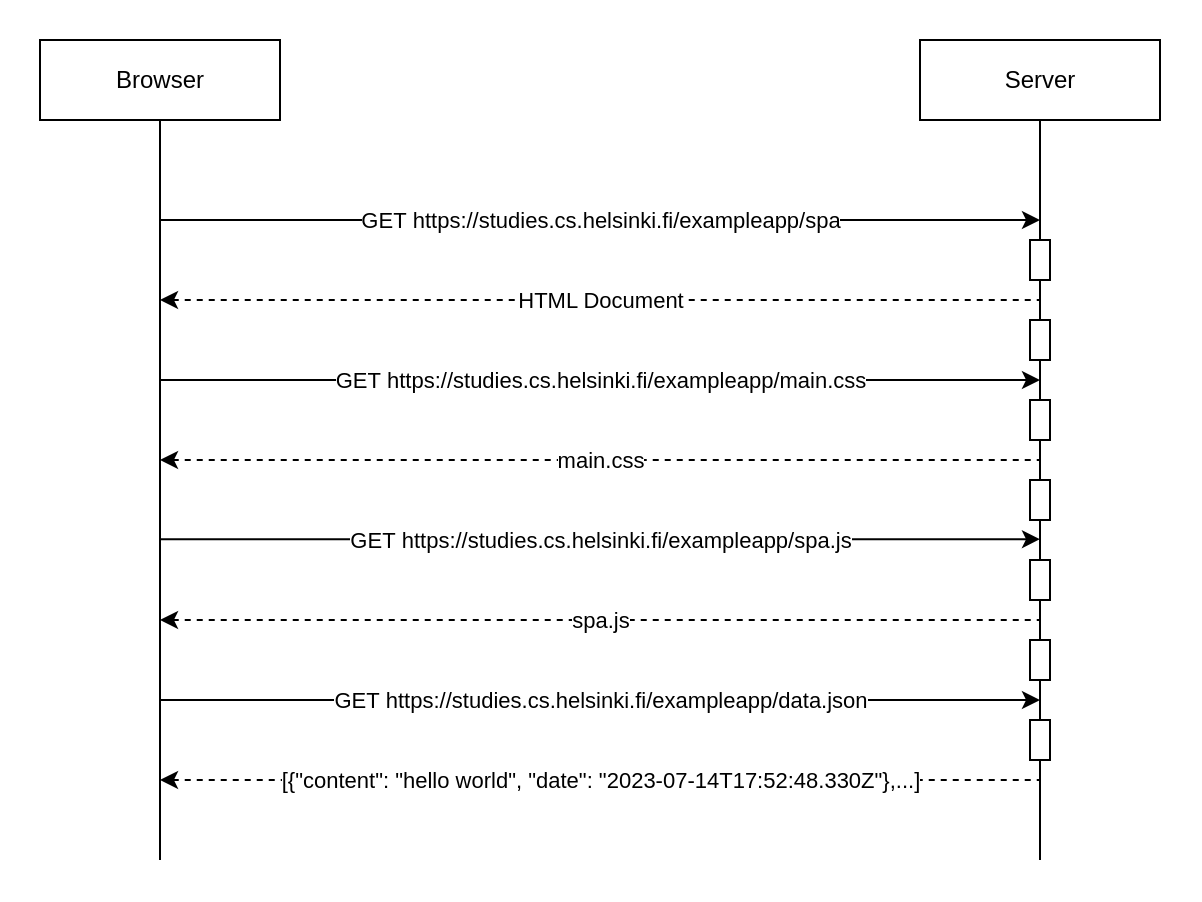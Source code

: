 <mxfile version="21.6.1" type="device">
  <diagram name="Page-1" id="1XGgVFpJt4chOr4LixvN">
    <mxGraphModel dx="1016" dy="607" grid="1" gridSize="10" guides="1" tooltips="1" connect="1" arrows="1" fold="1" page="1" pageScale="1" pageWidth="827" pageHeight="1169" math="0" shadow="0">
      <root>
        <mxCell id="0" />
        <mxCell id="1" parent="0" />
        <mxCell id="xjZcXmiRZjoGBMngakvF-49" value="" style="rounded=0;whiteSpace=wrap;html=1;strokeColor=none;" vertex="1" parent="1">
          <mxGeometry x="120" y="90" width="600" height="450" as="geometry" />
        </mxCell>
        <mxCell id="xjZcXmiRZjoGBMngakvF-2" value="Browser" style="rounded=0;whiteSpace=wrap;html=1;" vertex="1" parent="1">
          <mxGeometry x="140" y="110" width="120" height="40" as="geometry" />
        </mxCell>
        <mxCell id="xjZcXmiRZjoGBMngakvF-3" value="Server" style="rounded=0;whiteSpace=wrap;html=1;" vertex="1" parent="1">
          <mxGeometry x="580" y="110" width="120" height="40" as="geometry" />
        </mxCell>
        <mxCell id="xjZcXmiRZjoGBMngakvF-4" value="" style="endArrow=none;html=1;rounded=0;entryX=0.5;entryY=1;entryDx=0;entryDy=0;" edge="1" parent="1" target="xjZcXmiRZjoGBMngakvF-2">
          <mxGeometry width="50" height="50" relative="1" as="geometry">
            <mxPoint x="200" y="520" as="sourcePoint" />
            <mxPoint x="465" y="190" as="targetPoint" />
          </mxGeometry>
        </mxCell>
        <mxCell id="xjZcXmiRZjoGBMngakvF-5" value="" style="endArrow=none;html=1;rounded=0;entryX=0.5;entryY=1;entryDx=0;entryDy=0;" edge="1" parent="1" source="xjZcXmiRZjoGBMngakvF-33" target="xjZcXmiRZjoGBMngakvF-3">
          <mxGeometry width="50" height="50" relative="1" as="geometry">
            <mxPoint x="645" y="590" as="sourcePoint" />
            <mxPoint x="644.5" y="150" as="targetPoint" />
          </mxGeometry>
        </mxCell>
        <mxCell id="xjZcXmiRZjoGBMngakvF-8" value="" style="endArrow=classic;html=1;rounded=0;" edge="1" parent="1">
          <mxGeometry width="50" height="50" relative="1" as="geometry">
            <mxPoint x="200" y="200" as="sourcePoint" />
            <mxPoint x="640" y="200" as="targetPoint" />
          </mxGeometry>
        </mxCell>
        <mxCell id="xjZcXmiRZjoGBMngakvF-9" value="GET&amp;nbsp;https://studies.cs.helsinki.fi/exampleapp/spa" style="edgeLabel;html=1;align=center;verticalAlign=middle;resizable=0;points=[];" vertex="1" connectable="0" parent="xjZcXmiRZjoGBMngakvF-8">
          <mxGeometry x="0.049" relative="1" as="geometry">
            <mxPoint x="-11" as="offset" />
          </mxGeometry>
        </mxCell>
        <mxCell id="xjZcXmiRZjoGBMngakvF-12" value="" style="endArrow=none;html=1;rounded=0;dashed=1;endFill=0;startArrow=classic;startFill=1;" edge="1" parent="1">
          <mxGeometry width="50" height="50" relative="1" as="geometry">
            <mxPoint x="200" y="240" as="sourcePoint" />
            <mxPoint x="640" y="240" as="targetPoint" />
          </mxGeometry>
        </mxCell>
        <mxCell id="xjZcXmiRZjoGBMngakvF-13" value="HTML Document" style="edgeLabel;html=1;align=center;verticalAlign=middle;resizable=0;points=[];" vertex="1" connectable="0" parent="xjZcXmiRZjoGBMngakvF-12">
          <mxGeometry x="0.049" relative="1" as="geometry">
            <mxPoint x="-11" as="offset" />
          </mxGeometry>
        </mxCell>
        <mxCell id="xjZcXmiRZjoGBMngakvF-14" value="" style="endArrow=classic;html=1;rounded=0;" edge="1" parent="1">
          <mxGeometry width="50" height="50" relative="1" as="geometry">
            <mxPoint x="200" y="280" as="sourcePoint" />
            <mxPoint x="640" y="280" as="targetPoint" />
          </mxGeometry>
        </mxCell>
        <mxCell id="xjZcXmiRZjoGBMngakvF-15" value="GET&amp;nbsp;https://studies.cs.helsinki.fi/exampleapp/main.css&lt;br&gt;&lt;div style=&quot;display: flex; line-height: 20px; padding-left: 8px; gap: 12px; user-select: text; color: rgb(255, 255, 255); font-family: &amp;quot;Segoe UI&amp;quot;, Tahoma, sans-serif; font-size: 12px; text-align: start;&quot; class=&quot;row&quot;&gt;&lt;/div&gt;" style="edgeLabel;html=1;align=center;verticalAlign=middle;resizable=0;points=[];" vertex="1" connectable="0" parent="xjZcXmiRZjoGBMngakvF-14">
          <mxGeometry x="0.049" relative="1" as="geometry">
            <mxPoint x="-11" as="offset" />
          </mxGeometry>
        </mxCell>
        <mxCell id="xjZcXmiRZjoGBMngakvF-16" value="" style="endArrow=none;html=1;rounded=0;dashed=1;endFill=0;startArrow=classic;startFill=1;" edge="1" parent="1">
          <mxGeometry width="50" height="50" relative="1" as="geometry">
            <mxPoint x="200" y="320" as="sourcePoint" />
            <mxPoint x="640" y="320" as="targetPoint" />
          </mxGeometry>
        </mxCell>
        <mxCell id="xjZcXmiRZjoGBMngakvF-17" value="main.css" style="edgeLabel;html=1;align=center;verticalAlign=middle;resizable=0;points=[];" vertex="1" connectable="0" parent="xjZcXmiRZjoGBMngakvF-16">
          <mxGeometry x="0.049" relative="1" as="geometry">
            <mxPoint x="-11" as="offset" />
          </mxGeometry>
        </mxCell>
        <mxCell id="xjZcXmiRZjoGBMngakvF-18" value="" style="endArrow=classic;html=1;rounded=0;" edge="1" parent="1">
          <mxGeometry width="50" height="50" relative="1" as="geometry">
            <mxPoint x="200" y="359.6" as="sourcePoint" />
            <mxPoint x="640" y="359.6" as="targetPoint" />
          </mxGeometry>
        </mxCell>
        <mxCell id="xjZcXmiRZjoGBMngakvF-19" value="GET&amp;nbsp;https://studies.cs.helsinki.fi/exampleapp/spa.js&lt;br&gt;&lt;div style=&quot;display: flex; line-height: 20px; padding-left: 8px; gap: 12px; user-select: text; color: rgb(255, 255, 255); font-family: &amp;quot;Segoe UI&amp;quot;, Tahoma, sans-serif; font-size: 12px; text-align: start;&quot; class=&quot;row&quot;&gt;&lt;/div&gt;&lt;div style=&quot;display: flex; line-height: 20px; padding-left: 8px; gap: 12px; user-select: text; color: rgb(255, 255, 255); font-family: &amp;quot;Segoe UI&amp;quot;, Tahoma, sans-serif; font-size: 12px; text-align: start;&quot; class=&quot;row&quot;&gt;&lt;/div&gt;&lt;div style=&quot;display: flex; line-height: 20px; padding-left: 8px; gap: 12px; user-select: text; color: rgb(255, 255, 255); font-family: &amp;quot;Segoe UI&amp;quot;, Tahoma, sans-serif; font-size: 12px; text-align: start;&quot; class=&quot;row&quot;&gt;&lt;/div&gt;" style="edgeLabel;html=1;align=center;verticalAlign=middle;resizable=0;points=[];" vertex="1" connectable="0" parent="xjZcXmiRZjoGBMngakvF-18">
          <mxGeometry x="0.049" relative="1" as="geometry">
            <mxPoint x="-11" as="offset" />
          </mxGeometry>
        </mxCell>
        <mxCell id="xjZcXmiRZjoGBMngakvF-20" value="" style="endArrow=none;html=1;rounded=0;dashed=1;endFill=0;startArrow=classic;startFill=1;" edge="1" parent="1">
          <mxGeometry width="50" height="50" relative="1" as="geometry">
            <mxPoint x="200" y="400" as="sourcePoint" />
            <mxPoint x="640" y="400" as="targetPoint" />
          </mxGeometry>
        </mxCell>
        <mxCell id="xjZcXmiRZjoGBMngakvF-21" value="spa.js" style="edgeLabel;html=1;align=center;verticalAlign=middle;resizable=0;points=[];" vertex="1" connectable="0" parent="xjZcXmiRZjoGBMngakvF-20">
          <mxGeometry x="0.049" relative="1" as="geometry">
            <mxPoint x="-11" as="offset" />
          </mxGeometry>
        </mxCell>
        <mxCell id="xjZcXmiRZjoGBMngakvF-22" value="" style="endArrow=classic;html=1;rounded=0;" edge="1" parent="1">
          <mxGeometry width="50" height="50" relative="1" as="geometry">
            <mxPoint x="200" y="440" as="sourcePoint" />
            <mxPoint x="640" y="440" as="targetPoint" />
          </mxGeometry>
        </mxCell>
        <mxCell id="xjZcXmiRZjoGBMngakvF-23" value="GET&amp;nbsp;https://studies.cs.helsinki.fi/exampleapp/data.json&lt;br&gt;&lt;div style=&quot;display: flex; line-height: 20px; padding-left: 8px; gap: 12px; user-select: text; color: rgb(255, 255, 255); font-family: &amp;quot;Segoe UI&amp;quot;, Tahoma, sans-serif; font-size: 12px; text-align: start;&quot; class=&quot;row&quot;&gt;&lt;/div&gt;&lt;div style=&quot;display: flex; line-height: 20px; padding-left: 8px; gap: 12px; user-select: text; color: rgb(255, 255, 255); font-family: &amp;quot;Segoe UI&amp;quot;, Tahoma, sans-serif; font-size: 12px; text-align: start;&quot; class=&quot;row&quot;&gt;&lt;/div&gt;&lt;div style=&quot;display: flex; line-height: 20px; padding-left: 8px; gap: 12px; user-select: text; color: rgb(255, 255, 255); font-family: &amp;quot;Segoe UI&amp;quot;, Tahoma, sans-serif; font-size: 12px; text-align: start;&quot; class=&quot;row&quot;&gt;&lt;/div&gt;&lt;div style=&quot;display: flex; line-height: 20px; padding-left: 8px; gap: 12px; user-select: text; color: rgb(255, 255, 255); font-family: &amp;quot;Segoe UI&amp;quot;, Tahoma, sans-serif; font-size: 12px; text-align: start;&quot; class=&quot;row&quot;&gt;&lt;/div&gt;" style="edgeLabel;html=1;align=center;verticalAlign=middle;resizable=0;points=[];" vertex="1" connectable="0" parent="xjZcXmiRZjoGBMngakvF-22">
          <mxGeometry x="0.049" relative="1" as="geometry">
            <mxPoint x="-11" as="offset" />
          </mxGeometry>
        </mxCell>
        <mxCell id="xjZcXmiRZjoGBMngakvF-24" value="" style="endArrow=none;html=1;rounded=0;dashed=1;endFill=0;startArrow=classic;startFill=1;" edge="1" parent="1">
          <mxGeometry width="50" height="50" relative="1" as="geometry">
            <mxPoint x="200" y="480" as="sourcePoint" />
            <mxPoint x="640" y="480" as="targetPoint" />
          </mxGeometry>
        </mxCell>
        <mxCell id="xjZcXmiRZjoGBMngakvF-25" value="[{&quot;content&quot;: &quot;hello world&quot;, &quot;date&quot;: &quot;2023-07-14T17:52:48.330Z&quot;},...]" style="edgeLabel;html=1;align=center;verticalAlign=middle;resizable=0;points=[];" vertex="1" connectable="0" parent="xjZcXmiRZjoGBMngakvF-24">
          <mxGeometry x="0.049" relative="1" as="geometry">
            <mxPoint x="-11" as="offset" />
          </mxGeometry>
        </mxCell>
        <mxCell id="xjZcXmiRZjoGBMngakvF-26" value="" style="endArrow=none;html=1;rounded=0;entryX=0.5;entryY=1;entryDx=0;entryDy=0;" edge="1" parent="1" source="xjZcXmiRZjoGBMngakvF-29" target="xjZcXmiRZjoGBMngakvF-27">
          <mxGeometry width="50" height="50" relative="1" as="geometry">
            <mxPoint x="640" y="600" as="sourcePoint" />
            <mxPoint x="639.5" y="160" as="targetPoint" />
          </mxGeometry>
        </mxCell>
        <mxCell id="xjZcXmiRZjoGBMngakvF-27" value="" style="rounded=0;whiteSpace=wrap;html=1;" vertex="1" parent="1">
          <mxGeometry x="635" y="250" width="10" height="20" as="geometry" />
        </mxCell>
        <mxCell id="xjZcXmiRZjoGBMngakvF-28" value="" style="endArrow=none;html=1;rounded=0;entryX=0.5;entryY=1;entryDx=0;entryDy=0;" edge="1" parent="1" source="xjZcXmiRZjoGBMngakvF-31" target="xjZcXmiRZjoGBMngakvF-29">
          <mxGeometry width="50" height="50" relative="1" as="geometry">
            <mxPoint x="640" y="600" as="sourcePoint" />
            <mxPoint x="640" y="270" as="targetPoint" />
          </mxGeometry>
        </mxCell>
        <mxCell id="xjZcXmiRZjoGBMngakvF-29" value="" style="rounded=0;whiteSpace=wrap;html=1;" vertex="1" parent="1">
          <mxGeometry x="635" y="290" width="10" height="20" as="geometry" />
        </mxCell>
        <mxCell id="xjZcXmiRZjoGBMngakvF-30" value="" style="endArrow=none;html=1;rounded=0;entryX=0.5;entryY=1;entryDx=0;entryDy=0;" edge="1" parent="1" source="xjZcXmiRZjoGBMngakvF-35" target="xjZcXmiRZjoGBMngakvF-31">
          <mxGeometry width="50" height="50" relative="1" as="geometry">
            <mxPoint x="640" y="600" as="sourcePoint" />
            <mxPoint x="640" y="310" as="targetPoint" />
          </mxGeometry>
        </mxCell>
        <mxCell id="xjZcXmiRZjoGBMngakvF-31" value="" style="rounded=0;whiteSpace=wrap;html=1;" vertex="1" parent="1">
          <mxGeometry x="635" y="330" width="10" height="20" as="geometry" />
        </mxCell>
        <mxCell id="xjZcXmiRZjoGBMngakvF-32" value="" style="endArrow=none;html=1;rounded=0;entryX=0.5;entryY=1;entryDx=0;entryDy=0;" edge="1" parent="1" source="xjZcXmiRZjoGBMngakvF-27" target="xjZcXmiRZjoGBMngakvF-33">
          <mxGeometry width="50" height="50" relative="1" as="geometry">
            <mxPoint x="640" y="250" as="sourcePoint" />
            <mxPoint x="639.5" y="160" as="targetPoint" />
          </mxGeometry>
        </mxCell>
        <mxCell id="xjZcXmiRZjoGBMngakvF-33" value="" style="rounded=0;whiteSpace=wrap;html=1;" vertex="1" parent="1">
          <mxGeometry x="635" y="210" width="10" height="20" as="geometry" />
        </mxCell>
        <mxCell id="xjZcXmiRZjoGBMngakvF-34" value="" style="endArrow=none;html=1;rounded=0;entryX=0.5;entryY=1;entryDx=0;entryDy=0;" edge="1" parent="1" source="xjZcXmiRZjoGBMngakvF-37" target="xjZcXmiRZjoGBMngakvF-35">
          <mxGeometry width="50" height="50" relative="1" as="geometry">
            <mxPoint x="640" y="600" as="sourcePoint" />
            <mxPoint x="640" y="350" as="targetPoint" />
          </mxGeometry>
        </mxCell>
        <mxCell id="xjZcXmiRZjoGBMngakvF-35" value="" style="rounded=0;whiteSpace=wrap;html=1;" vertex="1" parent="1">
          <mxGeometry x="635" y="370" width="10" height="20" as="geometry" />
        </mxCell>
        <mxCell id="xjZcXmiRZjoGBMngakvF-36" value="" style="endArrow=none;html=1;rounded=0;entryX=0.5;entryY=1;entryDx=0;entryDy=0;" edge="1" parent="1" source="xjZcXmiRZjoGBMngakvF-39" target="xjZcXmiRZjoGBMngakvF-37">
          <mxGeometry width="50" height="50" relative="1" as="geometry">
            <mxPoint x="640" y="600" as="sourcePoint" />
            <mxPoint x="640" y="390" as="targetPoint" />
          </mxGeometry>
        </mxCell>
        <mxCell id="xjZcXmiRZjoGBMngakvF-37" value="" style="rounded=0;whiteSpace=wrap;html=1;" vertex="1" parent="1">
          <mxGeometry x="635" y="410" width="10" height="20" as="geometry" />
        </mxCell>
        <mxCell id="xjZcXmiRZjoGBMngakvF-38" value="" style="endArrow=none;html=1;rounded=0;entryX=0.5;entryY=1;entryDx=0;entryDy=0;" edge="1" parent="1" target="xjZcXmiRZjoGBMngakvF-39">
          <mxGeometry width="50" height="50" relative="1" as="geometry">
            <mxPoint x="640" y="520" as="sourcePoint" />
            <mxPoint x="640" y="430" as="targetPoint" />
          </mxGeometry>
        </mxCell>
        <mxCell id="xjZcXmiRZjoGBMngakvF-39" value="" style="rounded=0;whiteSpace=wrap;html=1;" vertex="1" parent="1">
          <mxGeometry x="635" y="450" width="10" height="20" as="geometry" />
        </mxCell>
      </root>
    </mxGraphModel>
  </diagram>
</mxfile>
